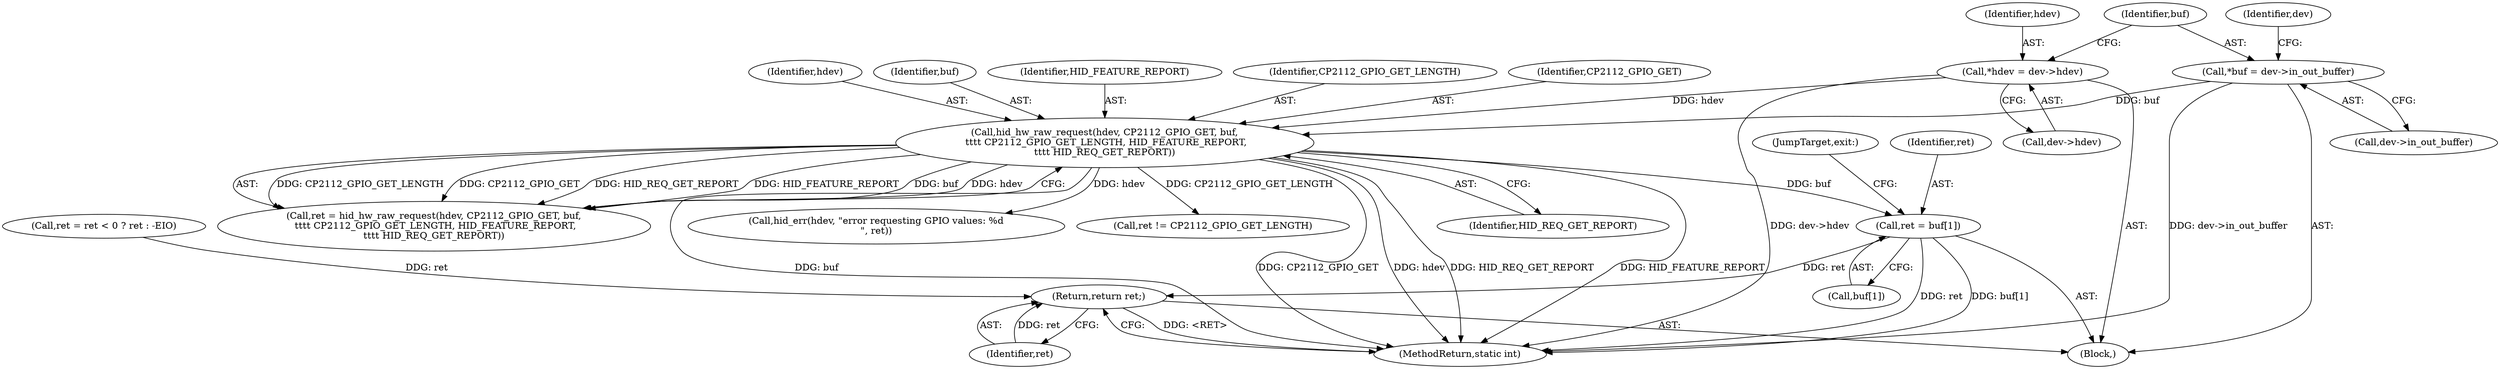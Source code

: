 digraph "0_linux_7a7b5df84b6b4e5d599c7289526eed96541a0654_1@array" {
"1000154" [label="(Call,ret = buf[1])"];
"1000128" [label="(Call,hid_hw_raw_request(hdev, CP2112_GPIO_GET, buf,\n \t\t\t\t CP2112_GPIO_GET_LENGTH, HID_FEATURE_REPORT,\n\t\t\t\t HID_REQ_GET_REPORT))"];
"1000109" [label="(Call,*hdev = dev->hdev)"];
"1000115" [label="(Call,*buf = dev->in_out_buffer)"];
"1000165" [label="(Return,return ret;)"];
"1000110" [label="(Identifier,hdev)"];
"1000126" [label="(Call,ret = hid_hw_raw_request(hdev, CP2112_GPIO_GET, buf,\n \t\t\t\t CP2112_GPIO_GET_LENGTH, HID_FEATURE_REPORT,\n\t\t\t\t HID_REQ_GET_REPORT))"];
"1000124" [label="(Identifier,dev)"];
"1000132" [label="(Identifier,CP2112_GPIO_GET_LENGTH)"];
"1000130" [label="(Identifier,CP2112_GPIO_GET)"];
"1000115" [label="(Call,*buf = dev->in_out_buffer)"];
"1000140" [label="(Call,hid_err(hdev, \"error requesting GPIO values: %d\n\", ret))"];
"1000116" [label="(Identifier,buf)"];
"1000129" [label="(Identifier,hdev)"];
"1000131" [label="(Identifier,buf)"];
"1000156" [label="(Call,buf[1])"];
"1000111" [label="(Call,dev->hdev)"];
"1000102" [label="(Block,)"];
"1000133" [label="(Identifier,HID_FEATURE_REPORT)"];
"1000136" [label="(Call,ret != CP2112_GPIO_GET_LENGTH)"];
"1000144" [label="(Call,ret = ret < 0 ? ret : -EIO)"];
"1000159" [label="(JumpTarget,exit:)"];
"1000117" [label="(Call,dev->in_out_buffer)"];
"1000109" [label="(Call,*hdev = dev->hdev)"];
"1000154" [label="(Call,ret = buf[1])"];
"1000155" [label="(Identifier,ret)"];
"1000166" [label="(Identifier,ret)"];
"1000165" [label="(Return,return ret;)"];
"1000128" [label="(Call,hid_hw_raw_request(hdev, CP2112_GPIO_GET, buf,\n \t\t\t\t CP2112_GPIO_GET_LENGTH, HID_FEATURE_REPORT,\n\t\t\t\t HID_REQ_GET_REPORT))"];
"1000167" [label="(MethodReturn,static int)"];
"1000134" [label="(Identifier,HID_REQ_GET_REPORT)"];
"1000154" -> "1000102"  [label="AST: "];
"1000154" -> "1000156"  [label="CFG: "];
"1000155" -> "1000154"  [label="AST: "];
"1000156" -> "1000154"  [label="AST: "];
"1000159" -> "1000154"  [label="CFG: "];
"1000154" -> "1000167"  [label="DDG: ret"];
"1000154" -> "1000167"  [label="DDG: buf[1]"];
"1000128" -> "1000154"  [label="DDG: buf"];
"1000154" -> "1000165"  [label="DDG: ret"];
"1000128" -> "1000126"  [label="AST: "];
"1000128" -> "1000134"  [label="CFG: "];
"1000129" -> "1000128"  [label="AST: "];
"1000130" -> "1000128"  [label="AST: "];
"1000131" -> "1000128"  [label="AST: "];
"1000132" -> "1000128"  [label="AST: "];
"1000133" -> "1000128"  [label="AST: "];
"1000134" -> "1000128"  [label="AST: "];
"1000126" -> "1000128"  [label="CFG: "];
"1000128" -> "1000167"  [label="DDG: HID_FEATURE_REPORT"];
"1000128" -> "1000167"  [label="DDG: buf"];
"1000128" -> "1000167"  [label="DDG: CP2112_GPIO_GET"];
"1000128" -> "1000167"  [label="DDG: hdev"];
"1000128" -> "1000167"  [label="DDG: HID_REQ_GET_REPORT"];
"1000128" -> "1000126"  [label="DDG: CP2112_GPIO_GET_LENGTH"];
"1000128" -> "1000126"  [label="DDG: CP2112_GPIO_GET"];
"1000128" -> "1000126"  [label="DDG: HID_REQ_GET_REPORT"];
"1000128" -> "1000126"  [label="DDG: HID_FEATURE_REPORT"];
"1000128" -> "1000126"  [label="DDG: buf"];
"1000128" -> "1000126"  [label="DDG: hdev"];
"1000109" -> "1000128"  [label="DDG: hdev"];
"1000115" -> "1000128"  [label="DDG: buf"];
"1000128" -> "1000136"  [label="DDG: CP2112_GPIO_GET_LENGTH"];
"1000128" -> "1000140"  [label="DDG: hdev"];
"1000109" -> "1000102"  [label="AST: "];
"1000109" -> "1000111"  [label="CFG: "];
"1000110" -> "1000109"  [label="AST: "];
"1000111" -> "1000109"  [label="AST: "];
"1000116" -> "1000109"  [label="CFG: "];
"1000109" -> "1000167"  [label="DDG: dev->hdev"];
"1000115" -> "1000102"  [label="AST: "];
"1000115" -> "1000117"  [label="CFG: "];
"1000116" -> "1000115"  [label="AST: "];
"1000117" -> "1000115"  [label="AST: "];
"1000124" -> "1000115"  [label="CFG: "];
"1000115" -> "1000167"  [label="DDG: dev->in_out_buffer"];
"1000165" -> "1000102"  [label="AST: "];
"1000165" -> "1000166"  [label="CFG: "];
"1000166" -> "1000165"  [label="AST: "];
"1000167" -> "1000165"  [label="CFG: "];
"1000165" -> "1000167"  [label="DDG: <RET>"];
"1000166" -> "1000165"  [label="DDG: ret"];
"1000144" -> "1000165"  [label="DDG: ret"];
}
